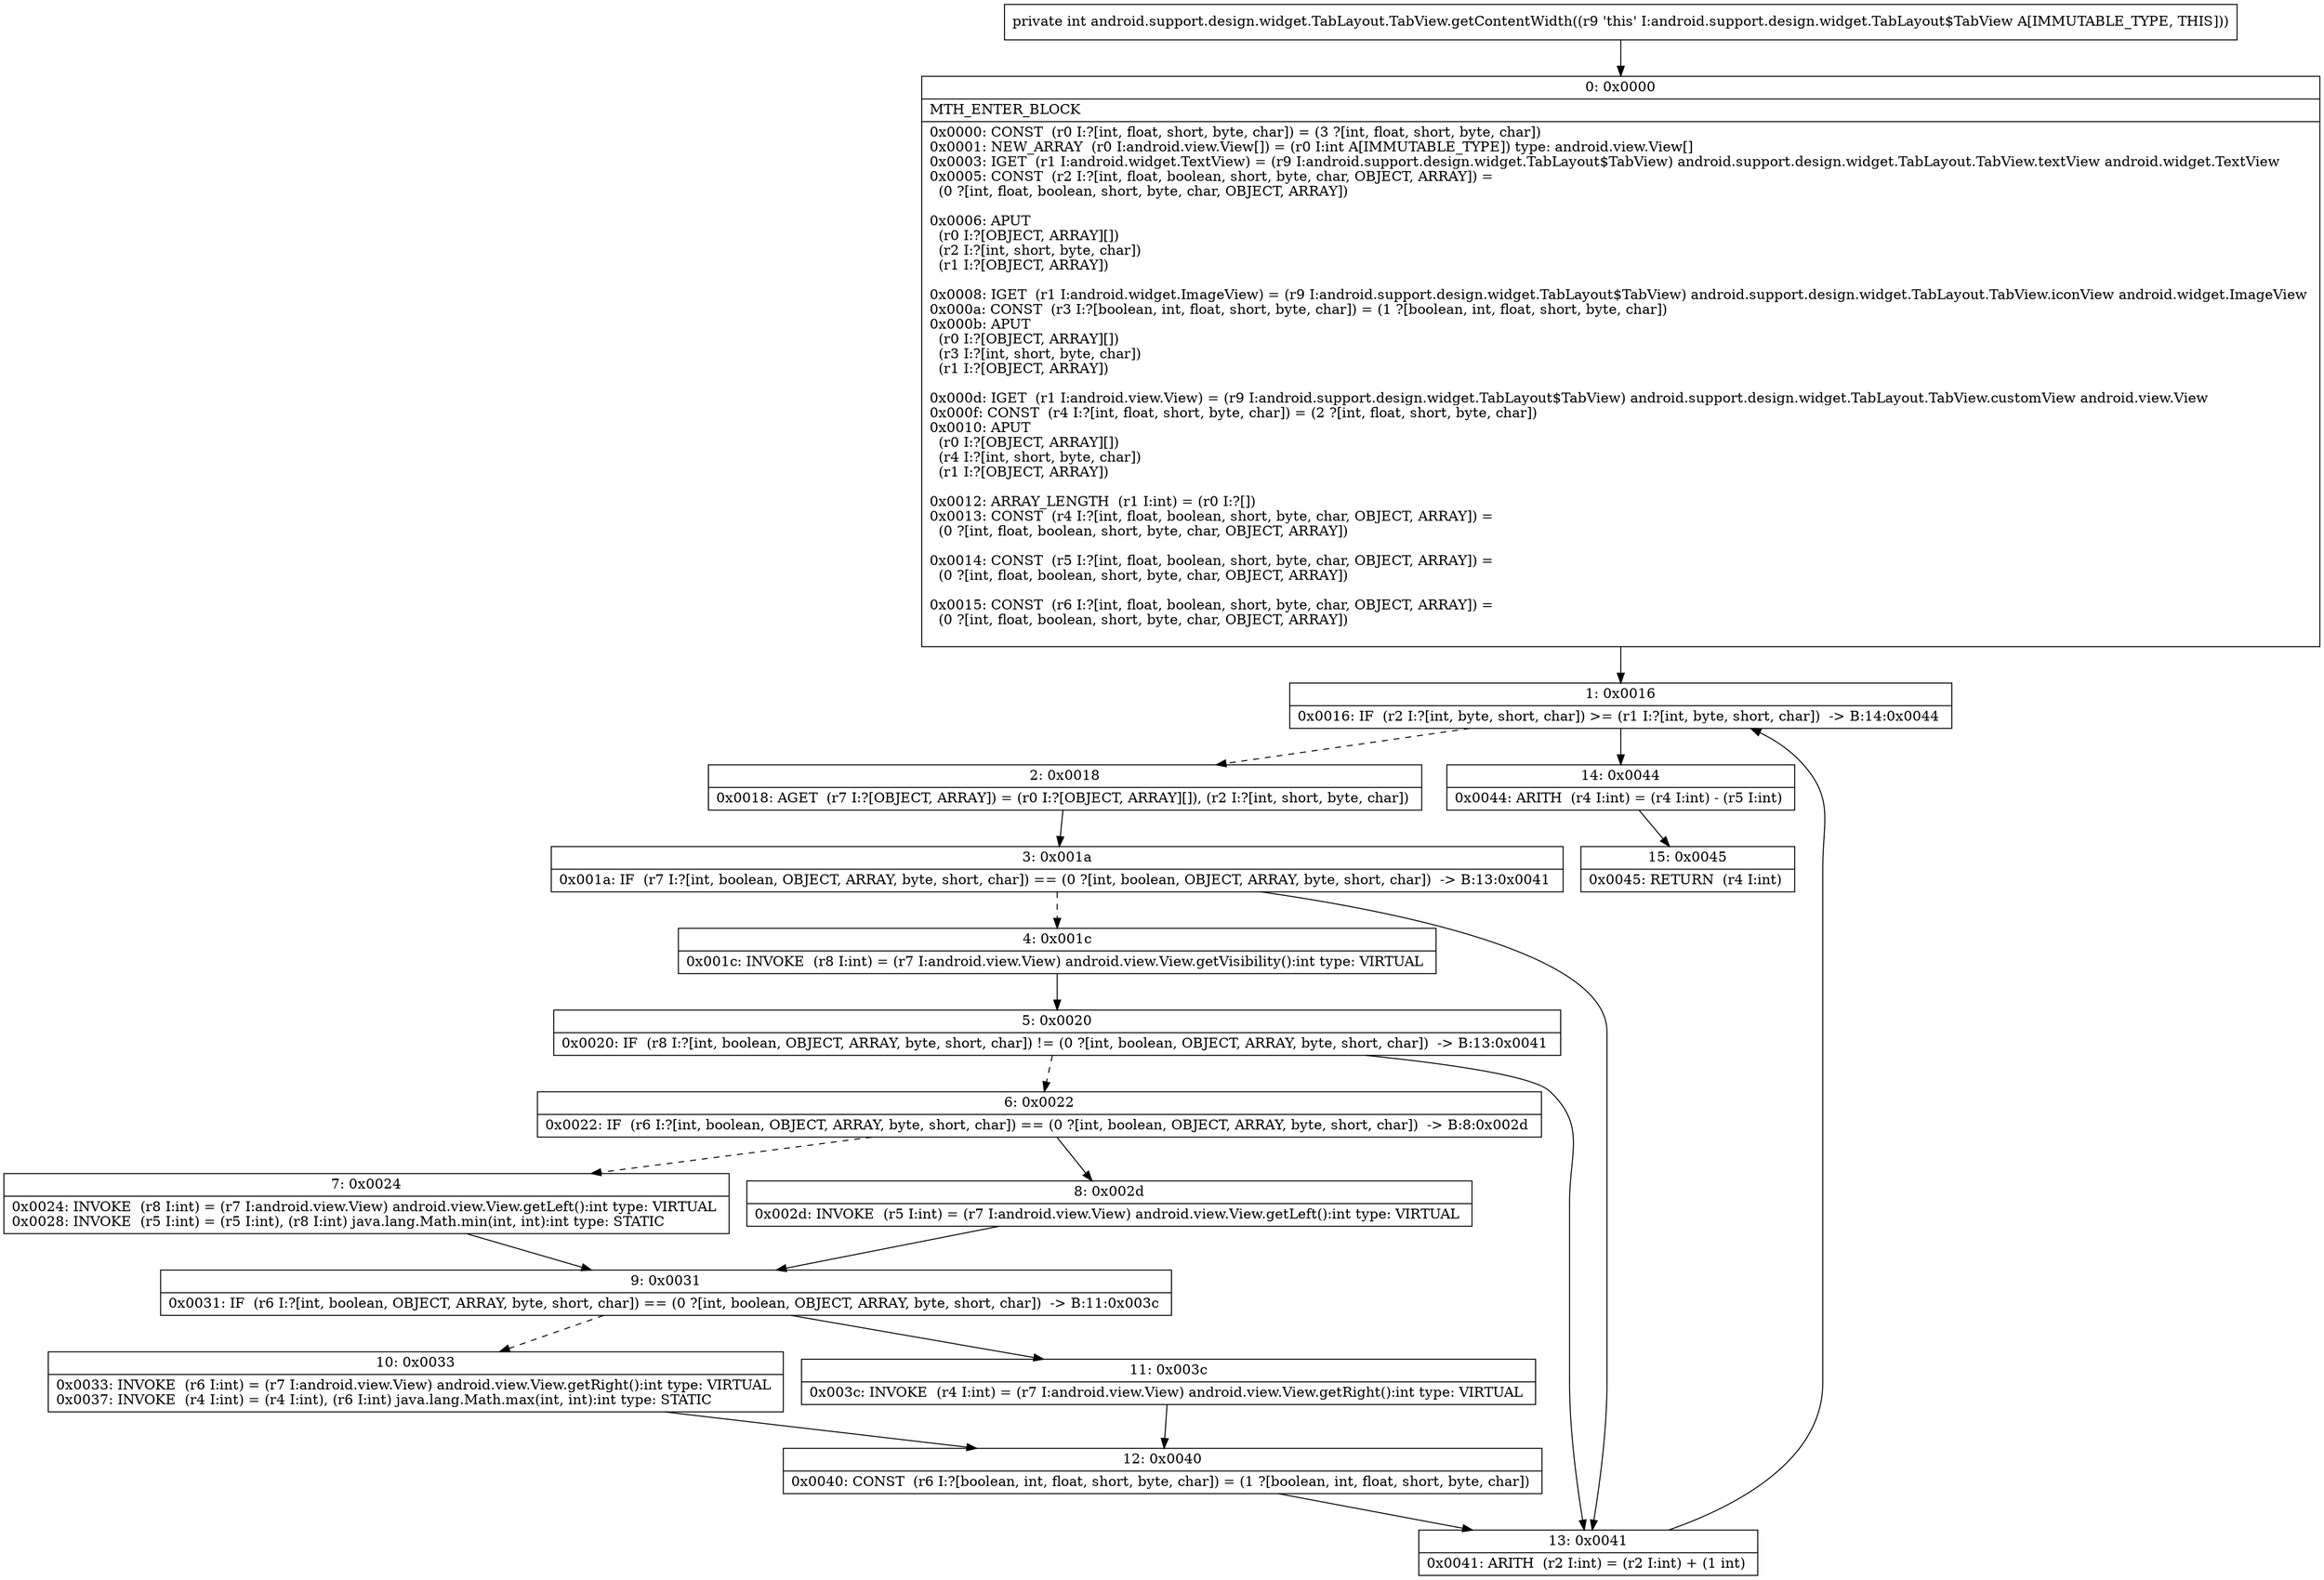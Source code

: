 digraph "CFG forandroid.support.design.widget.TabLayout.TabView.getContentWidth()I" {
Node_0 [shape=record,label="{0\:\ 0x0000|MTH_ENTER_BLOCK\l|0x0000: CONST  (r0 I:?[int, float, short, byte, char]) = (3 ?[int, float, short, byte, char]) \l0x0001: NEW_ARRAY  (r0 I:android.view.View[]) = (r0 I:int A[IMMUTABLE_TYPE]) type: android.view.View[] \l0x0003: IGET  (r1 I:android.widget.TextView) = (r9 I:android.support.design.widget.TabLayout$TabView) android.support.design.widget.TabLayout.TabView.textView android.widget.TextView \l0x0005: CONST  (r2 I:?[int, float, boolean, short, byte, char, OBJECT, ARRAY]) = \l  (0 ?[int, float, boolean, short, byte, char, OBJECT, ARRAY])\l \l0x0006: APUT  \l  (r0 I:?[OBJECT, ARRAY][])\l  (r2 I:?[int, short, byte, char])\l  (r1 I:?[OBJECT, ARRAY])\l \l0x0008: IGET  (r1 I:android.widget.ImageView) = (r9 I:android.support.design.widget.TabLayout$TabView) android.support.design.widget.TabLayout.TabView.iconView android.widget.ImageView \l0x000a: CONST  (r3 I:?[boolean, int, float, short, byte, char]) = (1 ?[boolean, int, float, short, byte, char]) \l0x000b: APUT  \l  (r0 I:?[OBJECT, ARRAY][])\l  (r3 I:?[int, short, byte, char])\l  (r1 I:?[OBJECT, ARRAY])\l \l0x000d: IGET  (r1 I:android.view.View) = (r9 I:android.support.design.widget.TabLayout$TabView) android.support.design.widget.TabLayout.TabView.customView android.view.View \l0x000f: CONST  (r4 I:?[int, float, short, byte, char]) = (2 ?[int, float, short, byte, char]) \l0x0010: APUT  \l  (r0 I:?[OBJECT, ARRAY][])\l  (r4 I:?[int, short, byte, char])\l  (r1 I:?[OBJECT, ARRAY])\l \l0x0012: ARRAY_LENGTH  (r1 I:int) = (r0 I:?[]) \l0x0013: CONST  (r4 I:?[int, float, boolean, short, byte, char, OBJECT, ARRAY]) = \l  (0 ?[int, float, boolean, short, byte, char, OBJECT, ARRAY])\l \l0x0014: CONST  (r5 I:?[int, float, boolean, short, byte, char, OBJECT, ARRAY]) = \l  (0 ?[int, float, boolean, short, byte, char, OBJECT, ARRAY])\l \l0x0015: CONST  (r6 I:?[int, float, boolean, short, byte, char, OBJECT, ARRAY]) = \l  (0 ?[int, float, boolean, short, byte, char, OBJECT, ARRAY])\l \l}"];
Node_1 [shape=record,label="{1\:\ 0x0016|0x0016: IF  (r2 I:?[int, byte, short, char]) \>= (r1 I:?[int, byte, short, char])  \-\> B:14:0x0044 \l}"];
Node_2 [shape=record,label="{2\:\ 0x0018|0x0018: AGET  (r7 I:?[OBJECT, ARRAY]) = (r0 I:?[OBJECT, ARRAY][]), (r2 I:?[int, short, byte, char]) \l}"];
Node_3 [shape=record,label="{3\:\ 0x001a|0x001a: IF  (r7 I:?[int, boolean, OBJECT, ARRAY, byte, short, char]) == (0 ?[int, boolean, OBJECT, ARRAY, byte, short, char])  \-\> B:13:0x0041 \l}"];
Node_4 [shape=record,label="{4\:\ 0x001c|0x001c: INVOKE  (r8 I:int) = (r7 I:android.view.View) android.view.View.getVisibility():int type: VIRTUAL \l}"];
Node_5 [shape=record,label="{5\:\ 0x0020|0x0020: IF  (r8 I:?[int, boolean, OBJECT, ARRAY, byte, short, char]) != (0 ?[int, boolean, OBJECT, ARRAY, byte, short, char])  \-\> B:13:0x0041 \l}"];
Node_6 [shape=record,label="{6\:\ 0x0022|0x0022: IF  (r6 I:?[int, boolean, OBJECT, ARRAY, byte, short, char]) == (0 ?[int, boolean, OBJECT, ARRAY, byte, short, char])  \-\> B:8:0x002d \l}"];
Node_7 [shape=record,label="{7\:\ 0x0024|0x0024: INVOKE  (r8 I:int) = (r7 I:android.view.View) android.view.View.getLeft():int type: VIRTUAL \l0x0028: INVOKE  (r5 I:int) = (r5 I:int), (r8 I:int) java.lang.Math.min(int, int):int type: STATIC \l}"];
Node_8 [shape=record,label="{8\:\ 0x002d|0x002d: INVOKE  (r5 I:int) = (r7 I:android.view.View) android.view.View.getLeft():int type: VIRTUAL \l}"];
Node_9 [shape=record,label="{9\:\ 0x0031|0x0031: IF  (r6 I:?[int, boolean, OBJECT, ARRAY, byte, short, char]) == (0 ?[int, boolean, OBJECT, ARRAY, byte, short, char])  \-\> B:11:0x003c \l}"];
Node_10 [shape=record,label="{10\:\ 0x0033|0x0033: INVOKE  (r6 I:int) = (r7 I:android.view.View) android.view.View.getRight():int type: VIRTUAL \l0x0037: INVOKE  (r4 I:int) = (r4 I:int), (r6 I:int) java.lang.Math.max(int, int):int type: STATIC \l}"];
Node_11 [shape=record,label="{11\:\ 0x003c|0x003c: INVOKE  (r4 I:int) = (r7 I:android.view.View) android.view.View.getRight():int type: VIRTUAL \l}"];
Node_12 [shape=record,label="{12\:\ 0x0040|0x0040: CONST  (r6 I:?[boolean, int, float, short, byte, char]) = (1 ?[boolean, int, float, short, byte, char]) \l}"];
Node_13 [shape=record,label="{13\:\ 0x0041|0x0041: ARITH  (r2 I:int) = (r2 I:int) + (1 int) \l}"];
Node_14 [shape=record,label="{14\:\ 0x0044|0x0044: ARITH  (r4 I:int) = (r4 I:int) \- (r5 I:int) \l}"];
Node_15 [shape=record,label="{15\:\ 0x0045|0x0045: RETURN  (r4 I:int) \l}"];
MethodNode[shape=record,label="{private int android.support.design.widget.TabLayout.TabView.getContentWidth((r9 'this' I:android.support.design.widget.TabLayout$TabView A[IMMUTABLE_TYPE, THIS])) }"];
MethodNode -> Node_0;
Node_0 -> Node_1;
Node_1 -> Node_2[style=dashed];
Node_1 -> Node_14;
Node_2 -> Node_3;
Node_3 -> Node_4[style=dashed];
Node_3 -> Node_13;
Node_4 -> Node_5;
Node_5 -> Node_6[style=dashed];
Node_5 -> Node_13;
Node_6 -> Node_7[style=dashed];
Node_6 -> Node_8;
Node_7 -> Node_9;
Node_8 -> Node_9;
Node_9 -> Node_10[style=dashed];
Node_9 -> Node_11;
Node_10 -> Node_12;
Node_11 -> Node_12;
Node_12 -> Node_13;
Node_13 -> Node_1;
Node_14 -> Node_15;
}

